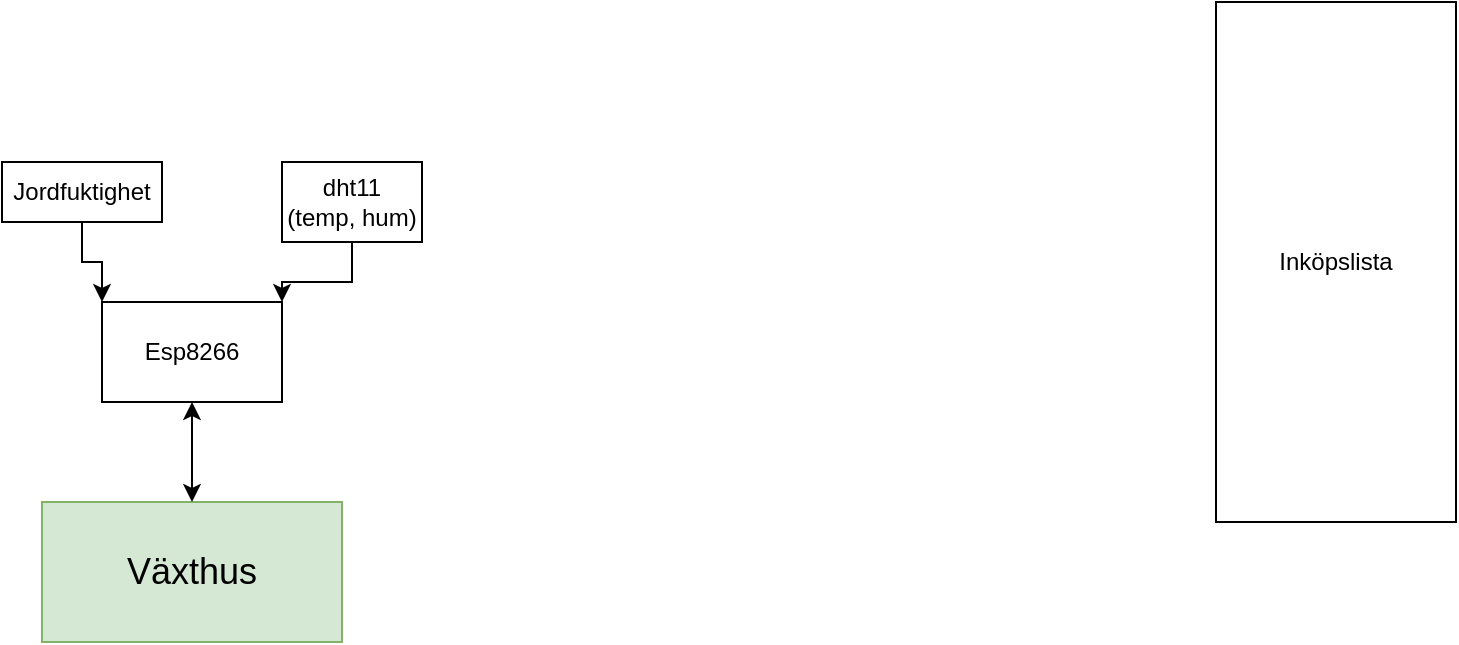 <mxfile version="25.0.3">
  <diagram name="Sida-1" id="S1aX9hF0R4ryH1p3xK2n">
    <mxGraphModel dx="1050" dy="653" grid="1" gridSize="10" guides="1" tooltips="1" connect="1" arrows="1" fold="1" page="1" pageScale="1" pageWidth="827" pageHeight="1169" math="0" shadow="0">
      <root>
        <mxCell id="0" />
        <mxCell id="1" parent="0" />
        <mxCell id="YpvVOzl85OfcXX8SGw4_-1" value="&lt;font style=&quot;font-size: 18px;&quot;&gt;Växthus&lt;/font&gt;" style="rounded=0;whiteSpace=wrap;html=1;fillColor=#d5e8d4;strokeColor=#82b366;" vertex="1" parent="1">
          <mxGeometry x="120" y="250" width="150" height="70" as="geometry" />
        </mxCell>
        <mxCell id="YpvVOzl85OfcXX8SGw4_-2" value="Esp8266" style="rounded=0;whiteSpace=wrap;html=1;" vertex="1" parent="1">
          <mxGeometry x="150" y="150" width="90" height="50" as="geometry" />
        </mxCell>
        <mxCell id="YpvVOzl85OfcXX8SGw4_-6" value="" style="endArrow=classic;startArrow=classic;html=1;rounded=0;exitX=0.5;exitY=0;exitDx=0;exitDy=0;entryX=0.5;entryY=1;entryDx=0;entryDy=0;" edge="1" parent="1" source="YpvVOzl85OfcXX8SGw4_-1" target="YpvVOzl85OfcXX8SGw4_-2">
          <mxGeometry width="50" height="50" relative="1" as="geometry">
            <mxPoint x="320" y="250" as="sourcePoint" />
            <mxPoint x="370" y="200" as="targetPoint" />
          </mxGeometry>
        </mxCell>
        <mxCell id="YpvVOzl85OfcXX8SGw4_-9" style="edgeStyle=orthogonalEdgeStyle;rounded=0;orthogonalLoop=1;jettySize=auto;html=1;entryX=1;entryY=0;entryDx=0;entryDy=0;" edge="1" parent="1" source="YpvVOzl85OfcXX8SGw4_-8" target="YpvVOzl85OfcXX8SGw4_-2">
          <mxGeometry relative="1" as="geometry" />
        </mxCell>
        <mxCell id="YpvVOzl85OfcXX8SGw4_-8" value="&lt;div&gt;dht11&lt;/div&gt;&lt;div&gt;(temp, hum)&lt;br&gt;&lt;/div&gt;" style="rounded=0;whiteSpace=wrap;html=1;" vertex="1" parent="1">
          <mxGeometry x="240" y="80" width="70" height="40" as="geometry" />
        </mxCell>
        <mxCell id="YpvVOzl85OfcXX8SGw4_-11" style="edgeStyle=orthogonalEdgeStyle;rounded=0;orthogonalLoop=1;jettySize=auto;html=1;entryX=0;entryY=0;entryDx=0;entryDy=0;" edge="1" parent="1" source="YpvVOzl85OfcXX8SGw4_-10" target="YpvVOzl85OfcXX8SGw4_-2">
          <mxGeometry relative="1" as="geometry" />
        </mxCell>
        <mxCell id="YpvVOzl85OfcXX8SGw4_-10" value="Jordfuktighet" style="rounded=0;whiteSpace=wrap;html=1;" vertex="1" parent="1">
          <mxGeometry x="100" y="80" width="80" height="30" as="geometry" />
        </mxCell>
        <mxCell id="YpvVOzl85OfcXX8SGw4_-13" value="Inköpslista" style="rounded=0;whiteSpace=wrap;html=1;" vertex="1" parent="1">
          <mxGeometry x="707" width="120" height="260" as="geometry" />
        </mxCell>
      </root>
    </mxGraphModel>
  </diagram>
</mxfile>

